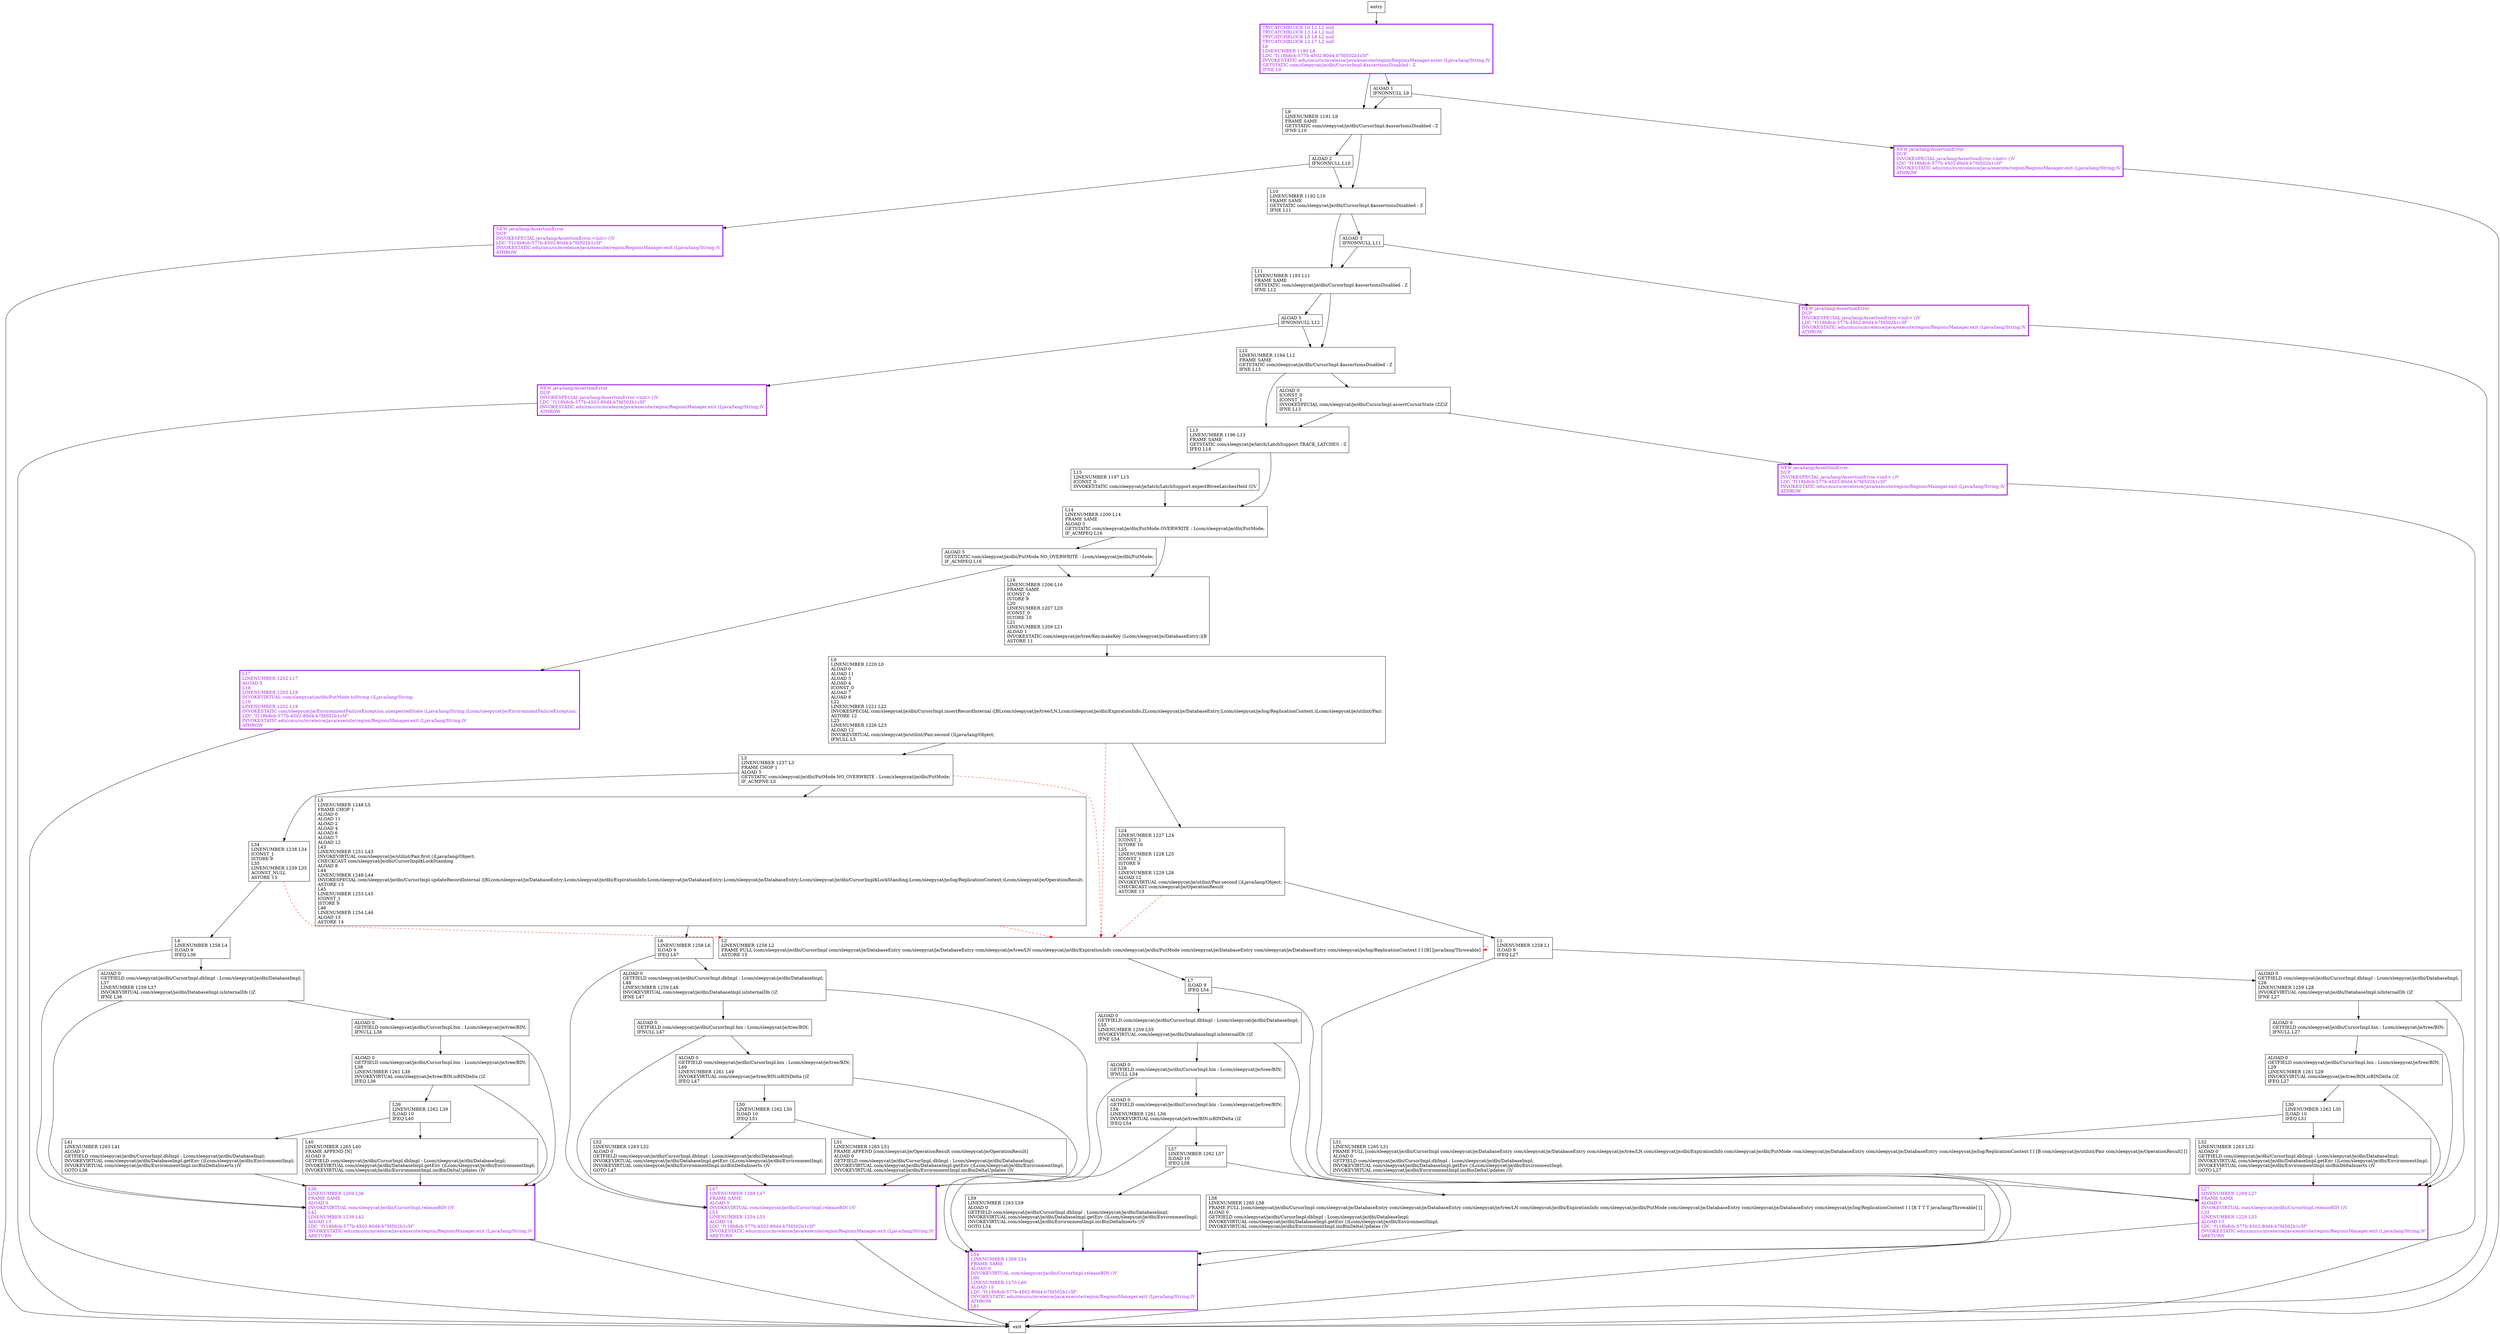 digraph insertOrUpdateRecord {
node [shape=record];
1713503951 [label="L36\lLINENUMBER 1269 L36\lFRAME SAME\lALOAD 0\lINVOKEVIRTUAL com/sleepycat/je/dbi/CursorImpl.releaseBIN ()V\lL42\lLINENUMBER 1239 L42\lALOAD 13\lLDC \"f118b8cb-577b-4502-80d4-b7fd502b1c5f\"\lINVOKESTATIC edu/cmu/cs/mvelezce/java/execute/region/RegionsManager.exit (Ljava/lang/String;)V\lARETURN\l"];
816367693 [label="L24\lLINENUMBER 1227 L24\lICONST_1\lISTORE 10\lL25\lLINENUMBER 1228 L25\lICONST_1\lISTORE 9\lL26\lLINENUMBER 1229 L26\lALOAD 12\lINVOKEVIRTUAL com/sleepycat/je/utilint/Pair.second ()Ljava/lang/Object;\lCHECKCAST com/sleepycat/je/OperationResult\lASTORE 13\l"];
1883557285 [label="ALOAD 1\lIFNONNULL L9\l"];
591997511 [label="L57\lLINENUMBER 1262 L57\lILOAD 10\lIFEQ L58\l"];
147838034 [label="L1\lLINENUMBER 1258 L1\lILOAD 9\lIFEQ L27\l"];
1807705261 [label="NEW java/lang/AssertionError\lDUP\lINVOKESPECIAL java/lang/AssertionError.\<init\> ()V\lLDC \"f118b8cb-577b-4502-80d4-b7fd502b1c5f\"\lINVOKESTATIC edu/cmu/cs/mvelezce/java/execute/region/RegionsManager.exit (Ljava/lang/String;)V\lATHROW\l"];
1612875628 [label="L41\lLINENUMBER 1263 L41\lALOAD 0\lGETFIELD com/sleepycat/je/dbi/CursorImpl.dbImpl : Lcom/sleepycat/je/dbi/DatabaseImpl;\lINVOKEVIRTUAL com/sleepycat/je/dbi/DatabaseImpl.getEnv ()Lcom/sleepycat/je/dbi/EnvironmentImpl;\lINVOKEVIRTUAL com/sleepycat/je/dbi/EnvironmentImpl.incBinDeltaInserts ()V\lGOTO L36\l"];
13521724 [label="L40\lLINENUMBER 1265 L40\lFRAME APPEND [N]\lALOAD 0\lGETFIELD com/sleepycat/je/dbi/CursorImpl.dbImpl : Lcom/sleepycat/je/dbi/DatabaseImpl;\lINVOKEVIRTUAL com/sleepycat/je/dbi/DatabaseImpl.getEnv ()Lcom/sleepycat/je/dbi/EnvironmentImpl;\lINVOKEVIRTUAL com/sleepycat/je/dbi/EnvironmentImpl.incBinDeltaUpdates ()V\l"];
710558822 [label="L54\lLINENUMBER 1269 L54\lFRAME SAME\lALOAD 0\lINVOKEVIRTUAL com/sleepycat/je/dbi/CursorImpl.releaseBIN ()V\lL60\lLINENUMBER 1270 L60\lALOAD 15\lLDC \"f118b8cb-577b-4502-80d4-b7fd502b1c5f\"\lINVOKESTATIC edu/cmu/cs/mvelezce/java/execute/region/RegionsManager.exit (Ljava/lang/String;)V\lATHROW\lL61\l"];
218186186 [label="L31\lLINENUMBER 1265 L31\lFRAME FULL [com/sleepycat/je/dbi/CursorImpl com/sleepycat/je/DatabaseEntry com/sleepycat/je/DatabaseEntry com/sleepycat/je/tree/LN com/sleepycat/je/dbi/ExpirationInfo com/sleepycat/je/dbi/PutMode com/sleepycat/je/DatabaseEntry com/sleepycat/je/DatabaseEntry com/sleepycat/je/log/ReplicationContext I I [B com/sleepycat/je/utilint/Pair com/sleepycat/je/OperationResult] []\lALOAD 0\lGETFIELD com/sleepycat/je/dbi/CursorImpl.dbImpl : Lcom/sleepycat/je/dbi/DatabaseImpl;\lINVOKEVIRTUAL com/sleepycat/je/dbi/DatabaseImpl.getEnv ()Lcom/sleepycat/je/dbi/EnvironmentImpl;\lINVOKEVIRTUAL com/sleepycat/je/dbi/EnvironmentImpl.incBinDeltaUpdates ()V\l"];
362499021 [label="ALOAD 0\lGETFIELD com/sleepycat/je/dbi/CursorImpl.bin : Lcom/sleepycat/je/tree/BIN;\lIFNULL L54\l"];
251314250 [label="ALOAD 2\lIFNONNULL L10\l"];
989328837 [label="L30\lLINENUMBER 1262 L30\lILOAD 10\lIFEQ L31\l"];
1872907728 [label="ALOAD 0\lGETFIELD com/sleepycat/je/dbi/CursorImpl.bin : Lcom/sleepycat/je/tree/BIN;\lIFNULL L47\l"];
480471730 [label="NEW java/lang/AssertionError\lDUP\lINVOKESPECIAL java/lang/AssertionError.\<init\> ()V\lLDC \"f118b8cb-577b-4502-80d4-b7fd502b1c5f\"\lINVOKESTATIC edu/cmu/cs/mvelezce/java/execute/region/RegionsManager.exit (Ljava/lang/String;)V\lATHROW\l"];
1485114837 [label="L10\lLINENUMBER 1192 L10\lFRAME SAME\lGETSTATIC com/sleepycat/je/dbi/CursorImpl.$assertionsDisabled : Z\lIFNE L11\l"];
204074887 [label="L15\lLINENUMBER 1197 L15\lICONST_0\lINVOKESTATIC com/sleepycat/je/latch/LatchSupport.expectBtreeLatchesHeld (I)V\l"];
456308806 [label="L14\lLINENUMBER 1200 L14\lFRAME SAME\lALOAD 5\lGETSTATIC com/sleepycat/je/dbi/PutMode.OVERWRITE : Lcom/sleepycat/je/dbi/PutMode;\lIF_ACMPEQ L16\l"];
1227167983 [label="L13\lLINENUMBER 1196 L13\lFRAME SAME\lGETSTATIC com/sleepycat/je/latch/LatchSupport.TRACK_LATCHES : Z\lIFEQ L14\l"];
1941206257 [label="L6\lLINENUMBER 1258 L6\lILOAD 9\lIFEQ L47\l"];
1677551272 [label="L34\lLINENUMBER 1238 L34\lICONST_1\lISTORE 9\lL35\lLINENUMBER 1239 L35\lACONST_NULL\lASTORE 13\l"];
342612146 [label="L52\lLINENUMBER 1263 L52\lALOAD 0\lGETFIELD com/sleepycat/je/dbi/CursorImpl.dbImpl : Lcom/sleepycat/je/dbi/DatabaseImpl;\lINVOKEVIRTUAL com/sleepycat/je/dbi/DatabaseImpl.getEnv ()Lcom/sleepycat/je/dbi/EnvironmentImpl;\lINVOKEVIRTUAL com/sleepycat/je/dbi/EnvironmentImpl.incBinDeltaInserts ()V\lGOTO L47\l"];
778579675 [label="ALOAD 0\lGETFIELD com/sleepycat/je/dbi/CursorImpl.bin : Lcom/sleepycat/je/tree/BIN;\lL38\lLINENUMBER 1261 L38\lINVOKEVIRTUAL com/sleepycat/je/tree/BIN.isBINDelta ()Z\lIFEQ L36\l"];
1468247515 [label="L5\lLINENUMBER 1248 L5\lFRAME CHOP 1\lALOAD 0\lALOAD 11\lALOAD 2\lALOAD 4\lALOAD 6\lALOAD 7\lALOAD 12\lL43\lLINENUMBER 1251 L43\lINVOKEVIRTUAL com/sleepycat/je/utilint/Pair.first ()Ljava/lang/Object;\lCHECKCAST com/sleepycat/je/dbi/CursorImpl$LockStanding\lALOAD 8\lL44\lLINENUMBER 1248 L44\lINVOKESPECIAL com/sleepycat/je/dbi/CursorImpl.updateRecordInternal ([BLcom/sleepycat/je/DatabaseEntry;Lcom/sleepycat/je/dbi/ExpirationInfo;Lcom/sleepycat/je/DatabaseEntry;Lcom/sleepycat/je/DatabaseEntry;Lcom/sleepycat/je/dbi/CursorImpl$LockStanding;Lcom/sleepycat/je/log/ReplicationContext;)Lcom/sleepycat/je/OperationResult;\lASTORE 13\lL45\lLINENUMBER 1253 L45\lICONST_1\lISTORE 9\lL46\lLINENUMBER 1254 L46\lALOAD 13\lASTORE 14\l"];
979589891 [label="L9\lLINENUMBER 1191 L9\lFRAME SAME\lGETSTATIC com/sleepycat/je/dbi/CursorImpl.$assertionsDisabled : Z\lIFNE L10\l"];
2023685765 [label="NEW java/lang/AssertionError\lDUP\lINVOKESPECIAL java/lang/AssertionError.\<init\> ()V\lLDC \"f118b8cb-577b-4502-80d4-b7fd502b1c5f\"\lINVOKESTATIC edu/cmu/cs/mvelezce/java/execute/region/RegionsManager.exit (Ljava/lang/String;)V\lATHROW\l"];
815099492 [label="ALOAD 5\lIFNONNULL L12\l"];
41253683 [label="L0\lLINENUMBER 1220 L0\lALOAD 0\lALOAD 11\lALOAD 3\lALOAD 4\lICONST_0\lALOAD 7\lALOAD 8\lL22\lLINENUMBER 1221 L22\lINVOKESPECIAL com/sleepycat/je/dbi/CursorImpl.insertRecordInternal ([BLcom/sleepycat/je/tree/LN;Lcom/sleepycat/je/dbi/ExpirationInfo;ZLcom/sleepycat/je/DatabaseEntry;Lcom/sleepycat/je/log/ReplicationContext;)Lcom/sleepycat/je/utilint/Pair;\lASTORE 12\lL23\lLINENUMBER 1226 L23\lALOAD 12\lINVOKEVIRTUAL com/sleepycat/je/utilint/Pair.second ()Ljava/lang/Object;\lIFNULL L3\l"];
2050046383 [label="L16\lLINENUMBER 1206 L16\lFRAME SAME\lICONST_0\lISTORE 9\lL20\lLINENUMBER 1207 L20\lICONST_0\lISTORE 10\lL21\lLINENUMBER 1209 L21\lALOAD 1\lINVOKESTATIC com/sleepycat/je/tree/Key.makeKey (Lcom/sleepycat/je/DatabaseEntry;)[B\lASTORE 11\l"];
564190831 [label="ALOAD 0\lGETFIELD com/sleepycat/je/dbi/CursorImpl.dbImpl : Lcom/sleepycat/je/dbi/DatabaseImpl;\lL37\lLINENUMBER 1259 L37\lINVOKEVIRTUAL com/sleepycat/je/dbi/DatabaseImpl.isInternalDb ()Z\lIFNE L36\l"];
1332449876 [label="L11\lLINENUMBER 1193 L11\lFRAME SAME\lGETSTATIC com/sleepycat/je/dbi/CursorImpl.$assertionsDisabled : Z\lIFNE L12\l"];
883542158 [label="ALOAD 0\lGETFIELD com/sleepycat/je/dbi/CursorImpl.bin : Lcom/sleepycat/je/tree/BIN;\lIFNULL L27\l"];
1866443528 [label="ALOAD 0\lGETFIELD com/sleepycat/je/dbi/CursorImpl.dbImpl : Lcom/sleepycat/je/dbi/DatabaseImpl;\lL48\lLINENUMBER 1259 L48\lINVOKEVIRTUAL com/sleepycat/je/dbi/DatabaseImpl.isInternalDb ()Z\lIFNE L47\l"];
648598656 [label="ALOAD 0\lGETFIELD com/sleepycat/je/dbi/CursorImpl.bin : Lcom/sleepycat/je/tree/BIN;\lIFNULL L36\l"];
390850663 [label="ALOAD 3\lIFNONNULL L11\l"];
2018881729 [label="L12\lLINENUMBER 1194 L12\lFRAME SAME\lGETSTATIC com/sleepycat/je/dbi/CursorImpl.$assertionsDisabled : Z\lIFNE L13\l"];
339926699 [label="L58\lLINENUMBER 1265 L58\lFRAME FULL [com/sleepycat/je/dbi/CursorImpl com/sleepycat/je/DatabaseEntry com/sleepycat/je/DatabaseEntry com/sleepycat/je/tree/LN com/sleepycat/je/dbi/ExpirationInfo com/sleepycat/je/dbi/PutMode com/sleepycat/je/DatabaseEntry com/sleepycat/je/DatabaseEntry com/sleepycat/je/log/ReplicationContext I I [B T T T java/lang/Throwable] []\lALOAD 0\lGETFIELD com/sleepycat/je/dbi/CursorImpl.dbImpl : Lcom/sleepycat/je/dbi/DatabaseImpl;\lINVOKEVIRTUAL com/sleepycat/je/dbi/DatabaseImpl.getEnv ()Lcom/sleepycat/je/dbi/EnvironmentImpl;\lINVOKEVIRTUAL com/sleepycat/je/dbi/EnvironmentImpl.incBinDeltaUpdates ()V\l"];
555253998 [label="L4\lLINENUMBER 1258 L4\lILOAD 9\lIFEQ L36\l"];
1072747977 [label="NEW java/lang/AssertionError\lDUP\lINVOKESPECIAL java/lang/AssertionError.\<init\> ()V\lLDC \"f118b8cb-577b-4502-80d4-b7fd502b1c5f\"\lINVOKESTATIC edu/cmu/cs/mvelezce/java/execute/region/RegionsManager.exit (Ljava/lang/String;)V\lATHROW\l"];
1062095953 [label="ALOAD 0\lGETFIELD com/sleepycat/je/dbi/CursorImpl.dbImpl : Lcom/sleepycat/je/dbi/DatabaseImpl;\lL28\lLINENUMBER 1259 L28\lINVOKEVIRTUAL com/sleepycat/je/dbi/DatabaseImpl.isInternalDb ()Z\lIFNE L27\l"];
267533288 [label="L50\lLINENUMBER 1262 L50\lILOAD 10\lIFEQ L51\l"];
1126658998 [label="L27\lLINENUMBER 1269 L27\lFRAME SAME\lALOAD 0\lINVOKEVIRTUAL com/sleepycat/je/dbi/CursorImpl.releaseBIN ()V\lL33\lLINENUMBER 1229 L33\lALOAD 13\lLDC \"f118b8cb-577b-4502-80d4-b7fd502b1c5f\"\lINVOKESTATIC edu/cmu/cs/mvelezce/java/execute/region/RegionsManager.exit (Ljava/lang/String;)V\lARETURN\l"];
2101357217 [label="ALOAD 5\lGETSTATIC com/sleepycat/je/dbi/PutMode.NO_OVERWRITE : Lcom/sleepycat/je/dbi/PutMode;\lIF_ACMPEQ L16\l"];
1110803702 [label="ALOAD 0\lGETFIELD com/sleepycat/je/dbi/CursorImpl.bin : Lcom/sleepycat/je/tree/BIN;\lL29\lLINENUMBER 1261 L29\lINVOKEVIRTUAL com/sleepycat/je/tree/BIN.isBINDelta ()Z\lIFEQ L27\l"];
487040171 [label="ALOAD 0\lGETFIELD com/sleepycat/je/dbi/CursorImpl.bin : Lcom/sleepycat/je/tree/BIN;\lL49\lLINENUMBER 1261 L49\lINVOKEVIRTUAL com/sleepycat/je/tree/BIN.isBINDelta ()Z\lIFEQ L47\l"];
1775948948 [label="L51\lLINENUMBER 1265 L51\lFRAME APPEND [com/sleepycat/je/OperationResult com/sleepycat/je/OperationResult]\lALOAD 0\lGETFIELD com/sleepycat/je/dbi/CursorImpl.dbImpl : Lcom/sleepycat/je/dbi/DatabaseImpl;\lINVOKEVIRTUAL com/sleepycat/je/dbi/DatabaseImpl.getEnv ()Lcom/sleepycat/je/dbi/EnvironmentImpl;\lINVOKEVIRTUAL com/sleepycat/je/dbi/EnvironmentImpl.incBinDeltaUpdates ()V\l"];
453108710 [label="TRYCATCHBLOCK L0 L1 L2 null\lTRYCATCHBLOCK L3 L4 L2 null\lTRYCATCHBLOCK L5 L6 L2 null\lTRYCATCHBLOCK L2 L7 L2 null\lL8\lLINENUMBER 1190 L8\lLDC \"f118b8cb-577b-4502-80d4-b7fd502b1c5f\"\lINVOKESTATIC edu/cmu/cs/mvelezce/java/execute/region/RegionsManager.enter (Ljava/lang/String;)V\lGETSTATIC com/sleepycat/je/dbi/CursorImpl.$assertionsDisabled : Z\lIFNE L9\l"];
1054254937 [label="L17\lLINENUMBER 1202 L17\lALOAD 5\lL18\lLINENUMBER 1203 L18\lINVOKEVIRTUAL com/sleepycat/je/dbi/PutMode.toString ()Ljava/lang/String;\lL19\lLINENUMBER 1202 L19\lINVOKESTATIC com/sleepycat/je/EnvironmentFailureException.unexpectedState (Ljava/lang/String;)Lcom/sleepycat/je/EnvironmentFailureException;\lLDC \"f118b8cb-577b-4502-80d4-b7fd502b1c5f\"\lINVOKESTATIC edu/cmu/cs/mvelezce/java/execute/region/RegionsManager.exit (Ljava/lang/String;)V\lATHROW\l"];
1788912450 [label="NEW java/lang/AssertionError\lDUP\lINVOKESPECIAL java/lang/AssertionError.\<init\> ()V\lLDC \"f118b8cb-577b-4502-80d4-b7fd502b1c5f\"\lINVOKESTATIC edu/cmu/cs/mvelezce/java/execute/region/RegionsManager.exit (Ljava/lang/String;)V\lATHROW\l"];
2006325774 [label="L32\lLINENUMBER 1263 L32\lALOAD 0\lGETFIELD com/sleepycat/je/dbi/CursorImpl.dbImpl : Lcom/sleepycat/je/dbi/DatabaseImpl;\lINVOKEVIRTUAL com/sleepycat/je/dbi/DatabaseImpl.getEnv ()Lcom/sleepycat/je/dbi/EnvironmentImpl;\lINVOKEVIRTUAL com/sleepycat/je/dbi/EnvironmentImpl.incBinDeltaInserts ()V\lGOTO L27\l"];
1381546638 [label="ALOAD 0\lICONST_0\lICONST_1\lINVOKESPECIAL com/sleepycat/je/dbi/CursorImpl.assertCursorState (ZZ)Z\lIFNE L13\l"];
1205234271 [label="L39\lLINENUMBER 1262 L39\lILOAD 10\lIFEQ L40\l"];
1539842876 [label="L59\lLINENUMBER 1263 L59\lALOAD 0\lGETFIELD com/sleepycat/je/dbi/CursorImpl.dbImpl : Lcom/sleepycat/je/dbi/DatabaseImpl;\lINVOKEVIRTUAL com/sleepycat/je/dbi/DatabaseImpl.getEnv ()Lcom/sleepycat/je/dbi/EnvironmentImpl;\lINVOKEVIRTUAL com/sleepycat/je/dbi/EnvironmentImpl.incBinDeltaInserts ()V\lGOTO L54\l"];
144559661 [label="L3\lLINENUMBER 1237 L3\lFRAME CHOP 1\lALOAD 5\lGETSTATIC com/sleepycat/je/dbi/PutMode.NO_OVERWRITE : Lcom/sleepycat/je/dbi/PutMode;\lIF_ACMPNE L5\l"];
479658122 [label="L2\lLINENUMBER 1258 L2\lFRAME FULL [com/sleepycat/je/dbi/CursorImpl com/sleepycat/je/DatabaseEntry com/sleepycat/je/DatabaseEntry com/sleepycat/je/tree/LN com/sleepycat/je/dbi/ExpirationInfo com/sleepycat/je/dbi/PutMode com/sleepycat/je/DatabaseEntry com/sleepycat/je/DatabaseEntry com/sleepycat/je/log/ReplicationContext I I [B] [java/lang/Throwable]\lASTORE 15\l"];
466595874 [label="L47\lLINENUMBER 1269 L47\lFRAME SAME\lALOAD 0\lINVOKEVIRTUAL com/sleepycat/je/dbi/CursorImpl.releaseBIN ()V\lL53\lLINENUMBER 1254 L53\lALOAD 14\lLDC \"f118b8cb-577b-4502-80d4-b7fd502b1c5f\"\lINVOKESTATIC edu/cmu/cs/mvelezce/java/execute/region/RegionsManager.exit (Ljava/lang/String;)V\lARETURN\l"];
364785676 [label="L7\lILOAD 9\lIFEQ L54\l"];
1602207620 [label="ALOAD 0\lGETFIELD com/sleepycat/je/dbi/CursorImpl.bin : Lcom/sleepycat/je/tree/BIN;\lL56\lLINENUMBER 1261 L56\lINVOKEVIRTUAL com/sleepycat/je/tree/BIN.isBINDelta ()Z\lIFEQ L54\l"];
887686248 [label="ALOAD 0\lGETFIELD com/sleepycat/je/dbi/CursorImpl.dbImpl : Lcom/sleepycat/je/dbi/DatabaseImpl;\lL55\lLINENUMBER 1259 L55\lINVOKEVIRTUAL com/sleepycat/je/dbi/DatabaseImpl.isInternalDb ()Z\lIFNE L54\l"];
entry;
exit;
1713503951 -> exit
816367693 -> 479658122 [style=dashed, color=red]
816367693 -> 147838034
1883557285 -> 1788912450
1883557285 -> 979589891
591997511 -> 1539842876
591997511 -> 339926699
147838034 -> 1062095953
147838034 -> 1126658998
1807705261 -> exit
1612875628 -> 1713503951
13521724 -> 1713503951
710558822 -> exit
218186186 -> 1126658998
362499021 -> 710558822
362499021 -> 1602207620
251314250 -> 1485114837
251314250 -> 2023685765
989328837 -> 2006325774
989328837 -> 218186186
1872907728 -> 487040171
1872907728 -> 466595874
480471730 -> exit
1485114837 -> 1332449876
1485114837 -> 390850663
204074887 -> 456308806
456308806 -> 2050046383
456308806 -> 2101357217
1227167983 -> 204074887
1227167983 -> 456308806
1941206257 -> 1866443528
1941206257 -> 466595874
1677551272 -> 555253998
1677551272 -> 479658122 [style=dashed, color=red]
342612146 -> 466595874
entry -> 453108710
778579675 -> 1713503951
778579675 -> 1205234271
1468247515 -> 1941206257
1468247515 -> 479658122 [style=dashed, color=red]
979589891 -> 1485114837
979589891 -> 251314250
2023685765 -> exit
815099492 -> 1807705261
815099492 -> 2018881729
41253683 -> 816367693
41253683 -> 144559661
41253683 -> 479658122 [style=dashed, color=red]
2050046383 -> 41253683
564190831 -> 1713503951
564190831 -> 648598656
1332449876 -> 815099492
1332449876 -> 2018881729
883542158 -> 1110803702
883542158 -> 1126658998
1866443528 -> 466595874
1866443528 -> 1872907728
648598656 -> 778579675
648598656 -> 1713503951
390850663 -> 1072747977
390850663 -> 1332449876
2018881729 -> 1381546638
2018881729 -> 1227167983
339926699 -> 710558822
555253998 -> 1713503951
555253998 -> 564190831
1072747977 -> exit
1062095953 -> 883542158
1062095953 -> 1126658998
267533288 -> 342612146
267533288 -> 1775948948
1126658998 -> exit
2101357217 -> 2050046383
2101357217 -> 1054254937
1110803702 -> 1126658998
1110803702 -> 989328837
487040171 -> 267533288
487040171 -> 466595874
1775948948 -> 466595874
453108710 -> 979589891
453108710 -> 1883557285
1054254937 -> exit
1788912450 -> exit
2006325774 -> 1126658998
1381546638 -> 1227167983
1381546638 -> 480471730
1205234271 -> 1612875628
1205234271 -> 13521724
1539842876 -> 710558822
144559661 -> 1468247515
144559661 -> 1677551272
144559661 -> 479658122 [style=dashed, color=red]
479658122 -> 479658122 [style=dashed, color=red]
479658122 -> 364785676
466595874 -> exit
364785676 -> 710558822
364785676 -> 887686248
1602207620 -> 710558822
1602207620 -> 591997511
887686248 -> 710558822
887686248 -> 362499021
453108710[fontcolor="purple", penwidth=3, color="purple"];
1054254937[fontcolor="purple", penwidth=3, color="purple"];
1713503951[fontcolor="purple", penwidth=3, color="purple"];
1807705261[fontcolor="purple", penwidth=3, color="purple"];
1788912450[fontcolor="purple", penwidth=3, color="purple"];
1072747977[fontcolor="purple", penwidth=3, color="purple"];
710558822[fontcolor="purple", penwidth=3, color="purple"];
2023685765[fontcolor="purple", penwidth=3, color="purple"];
466595874[fontcolor="purple", penwidth=3, color="purple"];
1126658998[fontcolor="purple", penwidth=3, color="purple"];
480471730[fontcolor="purple", penwidth=3, color="purple"];
}
